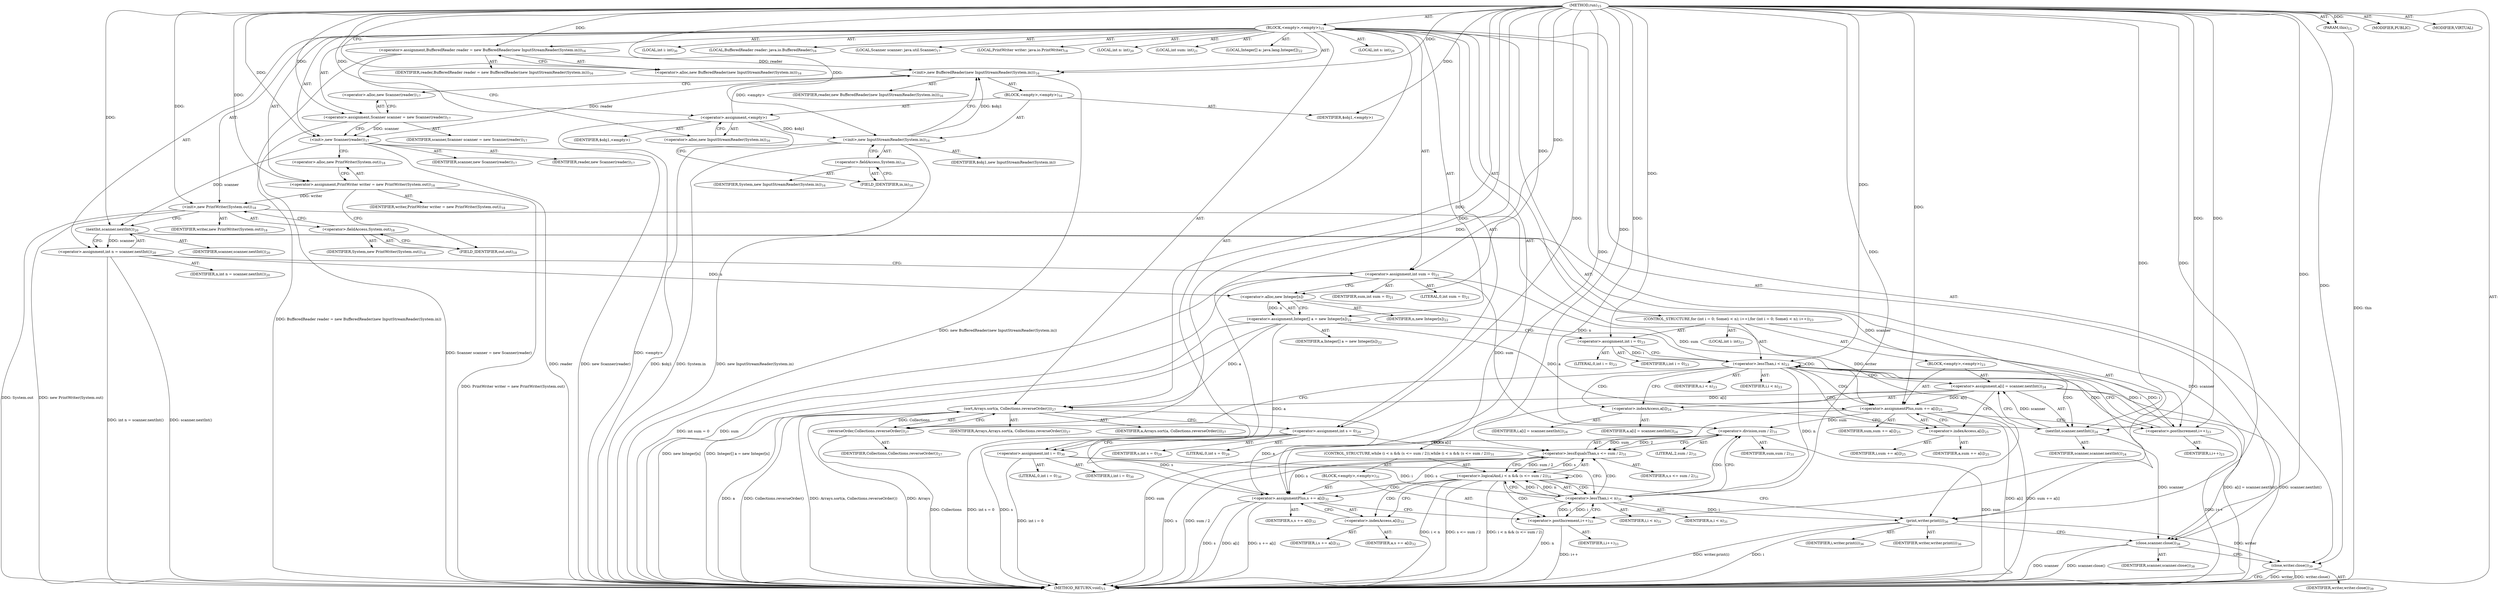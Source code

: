 digraph "run" {  
"38" [label = <(METHOD,run)<SUB>15</SUB>> ]
"39" [label = <(PARAM,this)<SUB>15</SUB>> ]
"40" [label = <(BLOCK,&lt;empty&gt;,&lt;empty&gt;)<SUB>15</SUB>> ]
"4" [label = <(LOCAL,BufferedReader reader: java.io.BufferedReader)<SUB>16</SUB>> ]
"41" [label = <(&lt;operator&gt;.assignment,BufferedReader reader = new BufferedReader(new InputStreamReader(System.in)))<SUB>16</SUB>> ]
"42" [label = <(IDENTIFIER,reader,BufferedReader reader = new BufferedReader(new InputStreamReader(System.in)))<SUB>16</SUB>> ]
"43" [label = <(&lt;operator&gt;.alloc,new BufferedReader(new InputStreamReader(System.in)))<SUB>16</SUB>> ]
"44" [label = <(&lt;init&gt;,new BufferedReader(new InputStreamReader(System.in)))<SUB>16</SUB>> ]
"3" [label = <(IDENTIFIER,reader,new BufferedReader(new InputStreamReader(System.in)))<SUB>16</SUB>> ]
"45" [label = <(BLOCK,&lt;empty&gt;,&lt;empty&gt;)<SUB>16</SUB>> ]
"46" [label = <(&lt;operator&gt;.assignment,&lt;empty&gt;)> ]
"47" [label = <(IDENTIFIER,$obj1,&lt;empty&gt;)> ]
"48" [label = <(&lt;operator&gt;.alloc,new InputStreamReader(System.in))<SUB>16</SUB>> ]
"49" [label = <(&lt;init&gt;,new InputStreamReader(System.in))<SUB>16</SUB>> ]
"50" [label = <(IDENTIFIER,$obj1,new InputStreamReader(System.in))> ]
"51" [label = <(&lt;operator&gt;.fieldAccess,System.in)<SUB>16</SUB>> ]
"52" [label = <(IDENTIFIER,System,new InputStreamReader(System.in))<SUB>16</SUB>> ]
"53" [label = <(FIELD_IDENTIFIER,in,in)<SUB>16</SUB>> ]
"54" [label = <(IDENTIFIER,$obj1,&lt;empty&gt;)> ]
"6" [label = <(LOCAL,Scanner scanner: java.util.Scanner)<SUB>17</SUB>> ]
"55" [label = <(&lt;operator&gt;.assignment,Scanner scanner = new Scanner(reader))<SUB>17</SUB>> ]
"56" [label = <(IDENTIFIER,scanner,Scanner scanner = new Scanner(reader))<SUB>17</SUB>> ]
"57" [label = <(&lt;operator&gt;.alloc,new Scanner(reader))<SUB>17</SUB>> ]
"58" [label = <(&lt;init&gt;,new Scanner(reader))<SUB>17</SUB>> ]
"5" [label = <(IDENTIFIER,scanner,new Scanner(reader))<SUB>17</SUB>> ]
"59" [label = <(IDENTIFIER,reader,new Scanner(reader))<SUB>17</SUB>> ]
"8" [label = <(LOCAL,PrintWriter writer: java.io.PrintWriter)<SUB>18</SUB>> ]
"60" [label = <(&lt;operator&gt;.assignment,PrintWriter writer = new PrintWriter(System.out))<SUB>18</SUB>> ]
"61" [label = <(IDENTIFIER,writer,PrintWriter writer = new PrintWriter(System.out))<SUB>18</SUB>> ]
"62" [label = <(&lt;operator&gt;.alloc,new PrintWriter(System.out))<SUB>18</SUB>> ]
"63" [label = <(&lt;init&gt;,new PrintWriter(System.out))<SUB>18</SUB>> ]
"7" [label = <(IDENTIFIER,writer,new PrintWriter(System.out))<SUB>18</SUB>> ]
"64" [label = <(&lt;operator&gt;.fieldAccess,System.out)<SUB>18</SUB>> ]
"65" [label = <(IDENTIFIER,System,new PrintWriter(System.out))<SUB>18</SUB>> ]
"66" [label = <(FIELD_IDENTIFIER,out,out)<SUB>18</SUB>> ]
"67" [label = <(LOCAL,int n: int)<SUB>20</SUB>> ]
"68" [label = <(&lt;operator&gt;.assignment,int n = scanner.nextInt())<SUB>20</SUB>> ]
"69" [label = <(IDENTIFIER,n,int n = scanner.nextInt())<SUB>20</SUB>> ]
"70" [label = <(nextInt,scanner.nextInt())<SUB>20</SUB>> ]
"71" [label = <(IDENTIFIER,scanner,scanner.nextInt())<SUB>20</SUB>> ]
"72" [label = <(LOCAL,int sum: int)<SUB>21</SUB>> ]
"73" [label = <(&lt;operator&gt;.assignment,int sum = 0)<SUB>21</SUB>> ]
"74" [label = <(IDENTIFIER,sum,int sum = 0)<SUB>21</SUB>> ]
"75" [label = <(LITERAL,0,int sum = 0)<SUB>21</SUB>> ]
"76" [label = <(LOCAL,Integer[] a: java.lang.Integer[])<SUB>22</SUB>> ]
"77" [label = <(&lt;operator&gt;.assignment,Integer[] a = new Integer[n])<SUB>22</SUB>> ]
"78" [label = <(IDENTIFIER,a,Integer[] a = new Integer[n])<SUB>22</SUB>> ]
"79" [label = <(&lt;operator&gt;.alloc,new Integer[n])> ]
"80" [label = <(IDENTIFIER,n,new Integer[n])<SUB>22</SUB>> ]
"81" [label = <(CONTROL_STRUCTURE,for (int i = 0; Some(i &lt; n); i++),for (int i = 0; Some(i &lt; n); i++))<SUB>23</SUB>> ]
"82" [label = <(LOCAL,int i: int)<SUB>23</SUB>> ]
"83" [label = <(&lt;operator&gt;.assignment,int i = 0)<SUB>23</SUB>> ]
"84" [label = <(IDENTIFIER,i,int i = 0)<SUB>23</SUB>> ]
"85" [label = <(LITERAL,0,int i = 0)<SUB>23</SUB>> ]
"86" [label = <(&lt;operator&gt;.lessThan,i &lt; n)<SUB>23</SUB>> ]
"87" [label = <(IDENTIFIER,i,i &lt; n)<SUB>23</SUB>> ]
"88" [label = <(IDENTIFIER,n,i &lt; n)<SUB>23</SUB>> ]
"89" [label = <(&lt;operator&gt;.postIncrement,i++)<SUB>23</SUB>> ]
"90" [label = <(IDENTIFIER,i,i++)<SUB>23</SUB>> ]
"91" [label = <(BLOCK,&lt;empty&gt;,&lt;empty&gt;)<SUB>23</SUB>> ]
"92" [label = <(&lt;operator&gt;.assignment,a[i] = scanner.nextInt())<SUB>24</SUB>> ]
"93" [label = <(&lt;operator&gt;.indexAccess,a[i])<SUB>24</SUB>> ]
"94" [label = <(IDENTIFIER,a,a[i] = scanner.nextInt())<SUB>24</SUB>> ]
"95" [label = <(IDENTIFIER,i,a[i] = scanner.nextInt())<SUB>24</SUB>> ]
"96" [label = <(nextInt,scanner.nextInt())<SUB>24</SUB>> ]
"97" [label = <(IDENTIFIER,scanner,scanner.nextInt())<SUB>24</SUB>> ]
"98" [label = <(&lt;operator&gt;.assignmentPlus,sum += a[i])<SUB>25</SUB>> ]
"99" [label = <(IDENTIFIER,sum,sum += a[i])<SUB>25</SUB>> ]
"100" [label = <(&lt;operator&gt;.indexAccess,a[i])<SUB>25</SUB>> ]
"101" [label = <(IDENTIFIER,a,sum += a[i])<SUB>25</SUB>> ]
"102" [label = <(IDENTIFIER,i,sum += a[i])<SUB>25</SUB>> ]
"103" [label = <(sort,Arrays.sort(a, Collections.reverseOrder()))<SUB>27</SUB>> ]
"104" [label = <(IDENTIFIER,Arrays,Arrays.sort(a, Collections.reverseOrder()))<SUB>27</SUB>> ]
"105" [label = <(IDENTIFIER,a,Arrays.sort(a, Collections.reverseOrder()))<SUB>27</SUB>> ]
"106" [label = <(reverseOrder,Collections.reverseOrder())<SUB>27</SUB>> ]
"107" [label = <(IDENTIFIER,Collections,Collections.reverseOrder())<SUB>27</SUB>> ]
"108" [label = <(LOCAL,int s: int)<SUB>29</SUB>> ]
"109" [label = <(&lt;operator&gt;.assignment,int s = 0)<SUB>29</SUB>> ]
"110" [label = <(IDENTIFIER,s,int s = 0)<SUB>29</SUB>> ]
"111" [label = <(LITERAL,0,int s = 0)<SUB>29</SUB>> ]
"112" [label = <(LOCAL,int i: int)<SUB>30</SUB>> ]
"113" [label = <(&lt;operator&gt;.assignment,int i = 0)<SUB>30</SUB>> ]
"114" [label = <(IDENTIFIER,i,int i = 0)<SUB>30</SUB>> ]
"115" [label = <(LITERAL,0,int i = 0)<SUB>30</SUB>> ]
"116" [label = <(CONTROL_STRUCTURE,while (i &lt; n &amp;&amp; (s &lt;= sum / 2)),while (i &lt; n &amp;&amp; (s &lt;= sum / 2)))<SUB>31</SUB>> ]
"117" [label = <(&lt;operator&gt;.logicalAnd,i &lt; n &amp;&amp; (s &lt;= sum / 2))<SUB>31</SUB>> ]
"118" [label = <(&lt;operator&gt;.lessThan,i &lt; n)<SUB>31</SUB>> ]
"119" [label = <(IDENTIFIER,i,i &lt; n)<SUB>31</SUB>> ]
"120" [label = <(IDENTIFIER,n,i &lt; n)<SUB>31</SUB>> ]
"121" [label = <(&lt;operator&gt;.lessEqualsThan,s &lt;= sum / 2)<SUB>31</SUB>> ]
"122" [label = <(IDENTIFIER,s,s &lt;= sum / 2)<SUB>31</SUB>> ]
"123" [label = <(&lt;operator&gt;.division,sum / 2)<SUB>31</SUB>> ]
"124" [label = <(IDENTIFIER,sum,sum / 2)<SUB>31</SUB>> ]
"125" [label = <(LITERAL,2,sum / 2)<SUB>31</SUB>> ]
"126" [label = <(BLOCK,&lt;empty&gt;,&lt;empty&gt;)<SUB>31</SUB>> ]
"127" [label = <(&lt;operator&gt;.assignmentPlus,s += a[i])<SUB>32</SUB>> ]
"128" [label = <(IDENTIFIER,s,s += a[i])<SUB>32</SUB>> ]
"129" [label = <(&lt;operator&gt;.indexAccess,a[i])<SUB>32</SUB>> ]
"130" [label = <(IDENTIFIER,a,s += a[i])<SUB>32</SUB>> ]
"131" [label = <(IDENTIFIER,i,s += a[i])<SUB>32</SUB>> ]
"132" [label = <(&lt;operator&gt;.postIncrement,i++)<SUB>33</SUB>> ]
"133" [label = <(IDENTIFIER,i,i++)<SUB>33</SUB>> ]
"134" [label = <(print,writer.print(i))<SUB>36</SUB>> ]
"135" [label = <(IDENTIFIER,writer,writer.print(i))<SUB>36</SUB>> ]
"136" [label = <(IDENTIFIER,i,writer.print(i))<SUB>36</SUB>> ]
"137" [label = <(close,scanner.close())<SUB>38</SUB>> ]
"138" [label = <(IDENTIFIER,scanner,scanner.close())<SUB>38</SUB>> ]
"139" [label = <(close,writer.close())<SUB>39</SUB>> ]
"140" [label = <(IDENTIFIER,writer,writer.close())<SUB>39</SUB>> ]
"141" [label = <(MODIFIER,PUBLIC)> ]
"142" [label = <(MODIFIER,VIRTUAL)> ]
"143" [label = <(METHOD_RETURN,void)<SUB>15</SUB>> ]
  "38" -> "39"  [ label = "AST: "] 
  "38" -> "40"  [ label = "AST: "] 
  "38" -> "141"  [ label = "AST: "] 
  "38" -> "142"  [ label = "AST: "] 
  "38" -> "143"  [ label = "AST: "] 
  "40" -> "4"  [ label = "AST: "] 
  "40" -> "41"  [ label = "AST: "] 
  "40" -> "44"  [ label = "AST: "] 
  "40" -> "6"  [ label = "AST: "] 
  "40" -> "55"  [ label = "AST: "] 
  "40" -> "58"  [ label = "AST: "] 
  "40" -> "8"  [ label = "AST: "] 
  "40" -> "60"  [ label = "AST: "] 
  "40" -> "63"  [ label = "AST: "] 
  "40" -> "67"  [ label = "AST: "] 
  "40" -> "68"  [ label = "AST: "] 
  "40" -> "72"  [ label = "AST: "] 
  "40" -> "73"  [ label = "AST: "] 
  "40" -> "76"  [ label = "AST: "] 
  "40" -> "77"  [ label = "AST: "] 
  "40" -> "81"  [ label = "AST: "] 
  "40" -> "103"  [ label = "AST: "] 
  "40" -> "108"  [ label = "AST: "] 
  "40" -> "109"  [ label = "AST: "] 
  "40" -> "112"  [ label = "AST: "] 
  "40" -> "113"  [ label = "AST: "] 
  "40" -> "116"  [ label = "AST: "] 
  "40" -> "134"  [ label = "AST: "] 
  "40" -> "137"  [ label = "AST: "] 
  "40" -> "139"  [ label = "AST: "] 
  "41" -> "42"  [ label = "AST: "] 
  "41" -> "43"  [ label = "AST: "] 
  "44" -> "3"  [ label = "AST: "] 
  "44" -> "45"  [ label = "AST: "] 
  "45" -> "46"  [ label = "AST: "] 
  "45" -> "49"  [ label = "AST: "] 
  "45" -> "54"  [ label = "AST: "] 
  "46" -> "47"  [ label = "AST: "] 
  "46" -> "48"  [ label = "AST: "] 
  "49" -> "50"  [ label = "AST: "] 
  "49" -> "51"  [ label = "AST: "] 
  "51" -> "52"  [ label = "AST: "] 
  "51" -> "53"  [ label = "AST: "] 
  "55" -> "56"  [ label = "AST: "] 
  "55" -> "57"  [ label = "AST: "] 
  "58" -> "5"  [ label = "AST: "] 
  "58" -> "59"  [ label = "AST: "] 
  "60" -> "61"  [ label = "AST: "] 
  "60" -> "62"  [ label = "AST: "] 
  "63" -> "7"  [ label = "AST: "] 
  "63" -> "64"  [ label = "AST: "] 
  "64" -> "65"  [ label = "AST: "] 
  "64" -> "66"  [ label = "AST: "] 
  "68" -> "69"  [ label = "AST: "] 
  "68" -> "70"  [ label = "AST: "] 
  "70" -> "71"  [ label = "AST: "] 
  "73" -> "74"  [ label = "AST: "] 
  "73" -> "75"  [ label = "AST: "] 
  "77" -> "78"  [ label = "AST: "] 
  "77" -> "79"  [ label = "AST: "] 
  "79" -> "80"  [ label = "AST: "] 
  "81" -> "82"  [ label = "AST: "] 
  "81" -> "83"  [ label = "AST: "] 
  "81" -> "86"  [ label = "AST: "] 
  "81" -> "89"  [ label = "AST: "] 
  "81" -> "91"  [ label = "AST: "] 
  "83" -> "84"  [ label = "AST: "] 
  "83" -> "85"  [ label = "AST: "] 
  "86" -> "87"  [ label = "AST: "] 
  "86" -> "88"  [ label = "AST: "] 
  "89" -> "90"  [ label = "AST: "] 
  "91" -> "92"  [ label = "AST: "] 
  "91" -> "98"  [ label = "AST: "] 
  "92" -> "93"  [ label = "AST: "] 
  "92" -> "96"  [ label = "AST: "] 
  "93" -> "94"  [ label = "AST: "] 
  "93" -> "95"  [ label = "AST: "] 
  "96" -> "97"  [ label = "AST: "] 
  "98" -> "99"  [ label = "AST: "] 
  "98" -> "100"  [ label = "AST: "] 
  "100" -> "101"  [ label = "AST: "] 
  "100" -> "102"  [ label = "AST: "] 
  "103" -> "104"  [ label = "AST: "] 
  "103" -> "105"  [ label = "AST: "] 
  "103" -> "106"  [ label = "AST: "] 
  "106" -> "107"  [ label = "AST: "] 
  "109" -> "110"  [ label = "AST: "] 
  "109" -> "111"  [ label = "AST: "] 
  "113" -> "114"  [ label = "AST: "] 
  "113" -> "115"  [ label = "AST: "] 
  "116" -> "117"  [ label = "AST: "] 
  "116" -> "126"  [ label = "AST: "] 
  "117" -> "118"  [ label = "AST: "] 
  "117" -> "121"  [ label = "AST: "] 
  "118" -> "119"  [ label = "AST: "] 
  "118" -> "120"  [ label = "AST: "] 
  "121" -> "122"  [ label = "AST: "] 
  "121" -> "123"  [ label = "AST: "] 
  "123" -> "124"  [ label = "AST: "] 
  "123" -> "125"  [ label = "AST: "] 
  "126" -> "127"  [ label = "AST: "] 
  "126" -> "132"  [ label = "AST: "] 
  "127" -> "128"  [ label = "AST: "] 
  "127" -> "129"  [ label = "AST: "] 
  "129" -> "130"  [ label = "AST: "] 
  "129" -> "131"  [ label = "AST: "] 
  "132" -> "133"  [ label = "AST: "] 
  "134" -> "135"  [ label = "AST: "] 
  "134" -> "136"  [ label = "AST: "] 
  "137" -> "138"  [ label = "AST: "] 
  "139" -> "140"  [ label = "AST: "] 
  "41" -> "48"  [ label = "CFG: "] 
  "44" -> "57"  [ label = "CFG: "] 
  "55" -> "58"  [ label = "CFG: "] 
  "58" -> "62"  [ label = "CFG: "] 
  "60" -> "66"  [ label = "CFG: "] 
  "63" -> "70"  [ label = "CFG: "] 
  "68" -> "73"  [ label = "CFG: "] 
  "73" -> "79"  [ label = "CFG: "] 
  "77" -> "83"  [ label = "CFG: "] 
  "103" -> "109"  [ label = "CFG: "] 
  "109" -> "113"  [ label = "CFG: "] 
  "113" -> "118"  [ label = "CFG: "] 
  "134" -> "137"  [ label = "CFG: "] 
  "137" -> "139"  [ label = "CFG: "] 
  "139" -> "143"  [ label = "CFG: "] 
  "43" -> "41"  [ label = "CFG: "] 
  "57" -> "55"  [ label = "CFG: "] 
  "62" -> "60"  [ label = "CFG: "] 
  "64" -> "63"  [ label = "CFG: "] 
  "70" -> "68"  [ label = "CFG: "] 
  "79" -> "77"  [ label = "CFG: "] 
  "83" -> "86"  [ label = "CFG: "] 
  "86" -> "93"  [ label = "CFG: "] 
  "86" -> "106"  [ label = "CFG: "] 
  "89" -> "86"  [ label = "CFG: "] 
  "106" -> "103"  [ label = "CFG: "] 
  "117" -> "129"  [ label = "CFG: "] 
  "117" -> "134"  [ label = "CFG: "] 
  "46" -> "53"  [ label = "CFG: "] 
  "49" -> "44"  [ label = "CFG: "] 
  "66" -> "64"  [ label = "CFG: "] 
  "92" -> "100"  [ label = "CFG: "] 
  "98" -> "89"  [ label = "CFG: "] 
  "118" -> "117"  [ label = "CFG: "] 
  "118" -> "123"  [ label = "CFG: "] 
  "121" -> "117"  [ label = "CFG: "] 
  "127" -> "132"  [ label = "CFG: "] 
  "132" -> "118"  [ label = "CFG: "] 
  "48" -> "46"  [ label = "CFG: "] 
  "51" -> "49"  [ label = "CFG: "] 
  "93" -> "96"  [ label = "CFG: "] 
  "96" -> "92"  [ label = "CFG: "] 
  "100" -> "98"  [ label = "CFG: "] 
  "123" -> "121"  [ label = "CFG: "] 
  "129" -> "127"  [ label = "CFG: "] 
  "53" -> "51"  [ label = "CFG: "] 
  "38" -> "43"  [ label = "CFG: "] 
  "39" -> "143"  [ label = "DDG: this"] 
  "41" -> "143"  [ label = "DDG: BufferedReader reader = new BufferedReader(new InputStreamReader(System.in))"] 
  "46" -> "143"  [ label = "DDG: &lt;empty&gt;"] 
  "49" -> "143"  [ label = "DDG: $obj1"] 
  "49" -> "143"  [ label = "DDG: System.in"] 
  "49" -> "143"  [ label = "DDG: new InputStreamReader(System.in)"] 
  "44" -> "143"  [ label = "DDG: new BufferedReader(new InputStreamReader(System.in))"] 
  "55" -> "143"  [ label = "DDG: Scanner scanner = new Scanner(reader)"] 
  "58" -> "143"  [ label = "DDG: reader"] 
  "58" -> "143"  [ label = "DDG: new Scanner(reader)"] 
  "60" -> "143"  [ label = "DDG: PrintWriter writer = new PrintWriter(System.out)"] 
  "63" -> "143"  [ label = "DDG: System.out"] 
  "63" -> "143"  [ label = "DDG: new PrintWriter(System.out)"] 
  "68" -> "143"  [ label = "DDG: scanner.nextInt()"] 
  "68" -> "143"  [ label = "DDG: int n = scanner.nextInt()"] 
  "73" -> "143"  [ label = "DDG: sum"] 
  "73" -> "143"  [ label = "DDG: int sum = 0"] 
  "77" -> "143"  [ label = "DDG: new Integer[n]"] 
  "77" -> "143"  [ label = "DDG: Integer[] a = new Integer[n]"] 
  "103" -> "143"  [ label = "DDG: a"] 
  "103" -> "143"  [ label = "DDG: Collections.reverseOrder()"] 
  "103" -> "143"  [ label = "DDG: Arrays.sort(a, Collections.reverseOrder())"] 
  "109" -> "143"  [ label = "DDG: s"] 
  "109" -> "143"  [ label = "DDG: int s = 0"] 
  "113" -> "143"  [ label = "DDG: int i = 0"] 
  "118" -> "143"  [ label = "DDG: n"] 
  "117" -> "143"  [ label = "DDG: i &lt; n"] 
  "121" -> "143"  [ label = "DDG: s"] 
  "123" -> "143"  [ label = "DDG: sum"] 
  "121" -> "143"  [ label = "DDG: sum / 2"] 
  "117" -> "143"  [ label = "DDG: s &lt;= sum / 2"] 
  "117" -> "143"  [ label = "DDG: i &lt; n &amp;&amp; (s &lt;= sum / 2)"] 
  "134" -> "143"  [ label = "DDG: i"] 
  "134" -> "143"  [ label = "DDG: writer.print(i)"] 
  "137" -> "143"  [ label = "DDG: scanner"] 
  "137" -> "143"  [ label = "DDG: scanner.close()"] 
  "139" -> "143"  [ label = "DDG: writer"] 
  "139" -> "143"  [ label = "DDG: writer.close()"] 
  "127" -> "143"  [ label = "DDG: s"] 
  "127" -> "143"  [ label = "DDG: a[i]"] 
  "127" -> "143"  [ label = "DDG: s += a[i]"] 
  "132" -> "143"  [ label = "DDG: i++"] 
  "92" -> "143"  [ label = "DDG: scanner.nextInt()"] 
  "92" -> "143"  [ label = "DDG: a[i] = scanner.nextInt()"] 
  "98" -> "143"  [ label = "DDG: sum"] 
  "98" -> "143"  [ label = "DDG: a[i]"] 
  "98" -> "143"  [ label = "DDG: sum += a[i]"] 
  "89" -> "143"  [ label = "DDG: i++"] 
  "106" -> "143"  [ label = "DDG: Collections"] 
  "103" -> "143"  [ label = "DDG: Arrays"] 
  "38" -> "39"  [ label = "DDG: "] 
  "38" -> "41"  [ label = "DDG: "] 
  "38" -> "55"  [ label = "DDG: "] 
  "38" -> "60"  [ label = "DDG: "] 
  "70" -> "68"  [ label = "DDG: scanner"] 
  "38" -> "73"  [ label = "DDG: "] 
  "79" -> "77"  [ label = "DDG: n"] 
  "38" -> "109"  [ label = "DDG: "] 
  "38" -> "113"  [ label = "DDG: "] 
  "41" -> "44"  [ label = "DDG: reader"] 
  "38" -> "44"  [ label = "DDG: "] 
  "46" -> "44"  [ label = "DDG: &lt;empty&gt;"] 
  "49" -> "44"  [ label = "DDG: $obj1"] 
  "55" -> "58"  [ label = "DDG: scanner"] 
  "38" -> "58"  [ label = "DDG: "] 
  "44" -> "58"  [ label = "DDG: reader"] 
  "60" -> "63"  [ label = "DDG: writer"] 
  "38" -> "63"  [ label = "DDG: "] 
  "38" -> "83"  [ label = "DDG: "] 
  "38" -> "103"  [ label = "DDG: "] 
  "77" -> "103"  [ label = "DDG: a"] 
  "92" -> "103"  [ label = "DDG: a[i]"] 
  "106" -> "103"  [ label = "DDG: Collections"] 
  "63" -> "134"  [ label = "DDG: writer"] 
  "38" -> "134"  [ label = "DDG: "] 
  "118" -> "134"  [ label = "DDG: i"] 
  "70" -> "137"  [ label = "DDG: scanner"] 
  "96" -> "137"  [ label = "DDG: scanner"] 
  "38" -> "137"  [ label = "DDG: "] 
  "134" -> "139"  [ label = "DDG: writer"] 
  "38" -> "139"  [ label = "DDG: "] 
  "38" -> "46"  [ label = "DDG: "] 
  "38" -> "54"  [ label = "DDG: "] 
  "58" -> "70"  [ label = "DDG: scanner"] 
  "38" -> "70"  [ label = "DDG: "] 
  "68" -> "79"  [ label = "DDG: n"] 
  "38" -> "79"  [ label = "DDG: "] 
  "83" -> "86"  [ label = "DDG: i"] 
  "89" -> "86"  [ label = "DDG: i"] 
  "38" -> "86"  [ label = "DDG: "] 
  "79" -> "86"  [ label = "DDG: n"] 
  "86" -> "89"  [ label = "DDG: i"] 
  "38" -> "89"  [ label = "DDG: "] 
  "96" -> "92"  [ label = "DDG: scanner"] 
  "77" -> "98"  [ label = "DDG: a"] 
  "92" -> "98"  [ label = "DDG: a[i]"] 
  "38" -> "106"  [ label = "DDG: "] 
  "118" -> "117"  [ label = "DDG: i"] 
  "118" -> "117"  [ label = "DDG: n"] 
  "121" -> "117"  [ label = "DDG: s"] 
  "121" -> "117"  [ label = "DDG: sum / 2"] 
  "103" -> "127"  [ label = "DDG: a"] 
  "77" -> "127"  [ label = "DDG: a"] 
  "92" -> "127"  [ label = "DDG: a[i]"] 
  "46" -> "49"  [ label = "DDG: $obj1"] 
  "38" -> "49"  [ label = "DDG: "] 
  "73" -> "98"  [ label = "DDG: sum"] 
  "38" -> "98"  [ label = "DDG: "] 
  "113" -> "118"  [ label = "DDG: i"] 
  "132" -> "118"  [ label = "DDG: i"] 
  "38" -> "118"  [ label = "DDG: "] 
  "86" -> "118"  [ label = "DDG: n"] 
  "109" -> "121"  [ label = "DDG: s"] 
  "127" -> "121"  [ label = "DDG: s"] 
  "38" -> "121"  [ label = "DDG: "] 
  "123" -> "121"  [ label = "DDG: sum"] 
  "123" -> "121"  [ label = "DDG: 2"] 
  "109" -> "127"  [ label = "DDG: s"] 
  "121" -> "127"  [ label = "DDG: s"] 
  "38" -> "127"  [ label = "DDG: "] 
  "118" -> "132"  [ label = "DDG: i"] 
  "38" -> "132"  [ label = "DDG: "] 
  "70" -> "96"  [ label = "DDG: scanner"] 
  "38" -> "96"  [ label = "DDG: "] 
  "73" -> "123"  [ label = "DDG: sum"] 
  "98" -> "123"  [ label = "DDG: sum"] 
  "38" -> "123"  [ label = "DDG: "] 
  "86" -> "96"  [ label = "CDG: "] 
  "86" -> "89"  [ label = "CDG: "] 
  "86" -> "98"  [ label = "CDG: "] 
  "86" -> "100"  [ label = "CDG: "] 
  "86" -> "92"  [ label = "CDG: "] 
  "86" -> "93"  [ label = "CDG: "] 
  "86" -> "86"  [ label = "CDG: "] 
  "117" -> "118"  [ label = "CDG: "] 
  "117" -> "132"  [ label = "CDG: "] 
  "117" -> "117"  [ label = "CDG: "] 
  "117" -> "127"  [ label = "CDG: "] 
  "117" -> "129"  [ label = "CDG: "] 
  "118" -> "121"  [ label = "CDG: "] 
  "118" -> "123"  [ label = "CDG: "] 
}
